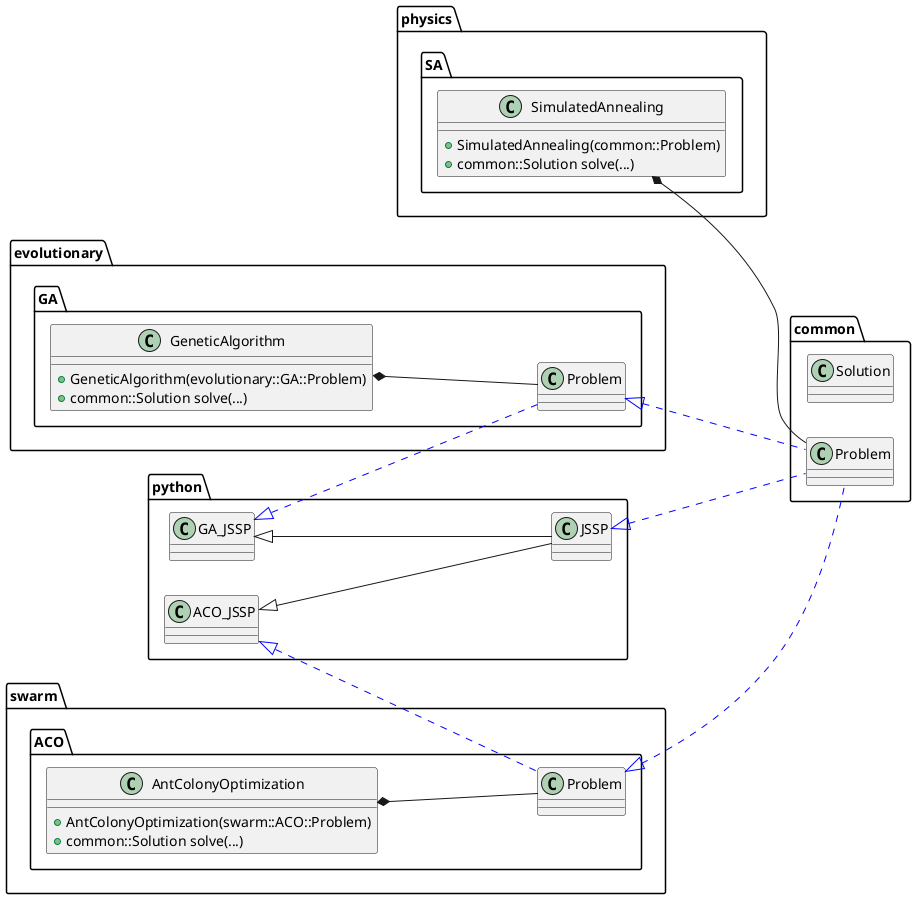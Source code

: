 @startuml ClassHierarchyPy
left to right direction
set separator ::

class common::Solution {
}

class common::Problem {
}

class physics::SA::SimulatedAnnealing {
+ SimulatedAnnealing(common::Problem)
+ common::Solution solve(...)
}
physics::SA::SimulatedAnnealing *-- common::Problem


class evolutionary::GA::GeneticAlgorithm {
+ GeneticAlgorithm(evolutionary::GA::Problem)
+ common::Solution solve(...)
}
evolutionary::GA::GeneticAlgorithm *--evolutionary::GA::Problem

class evolutionary::GA::Problem {
}
evolutionary::GA::Problem <|-[#blue,dashed]- common::Problem


class swarm::ACO::Problem {
}
swarm::ACO::Problem <|-[#blue,dashed]- common::Problem

class swarm::ACO::AntColonyOptimization {
+ AntColonyOptimization(swarm::ACO::Problem)
+ common::Solution solve(...)
}
swarm::ACO::AntColonyOptimization *-- swarm::ACO::Problem


class python::JSSP {
}
python::JSSP <|-[#blue,dashed]- common::Problem

class python::GA_JSSP {
}
python::GA_JSSP <|-[#blue,dashed]- evolutionary::GA::Problem
python::GA_JSSP <|-- python::JSSP

class python::ACO_JSSP {
}
python::ACO_JSSP <|-[#blue,dashed]- swarm::ACO::Problem
python::ACO_JSSP <|--python::JSSP

@enduml
